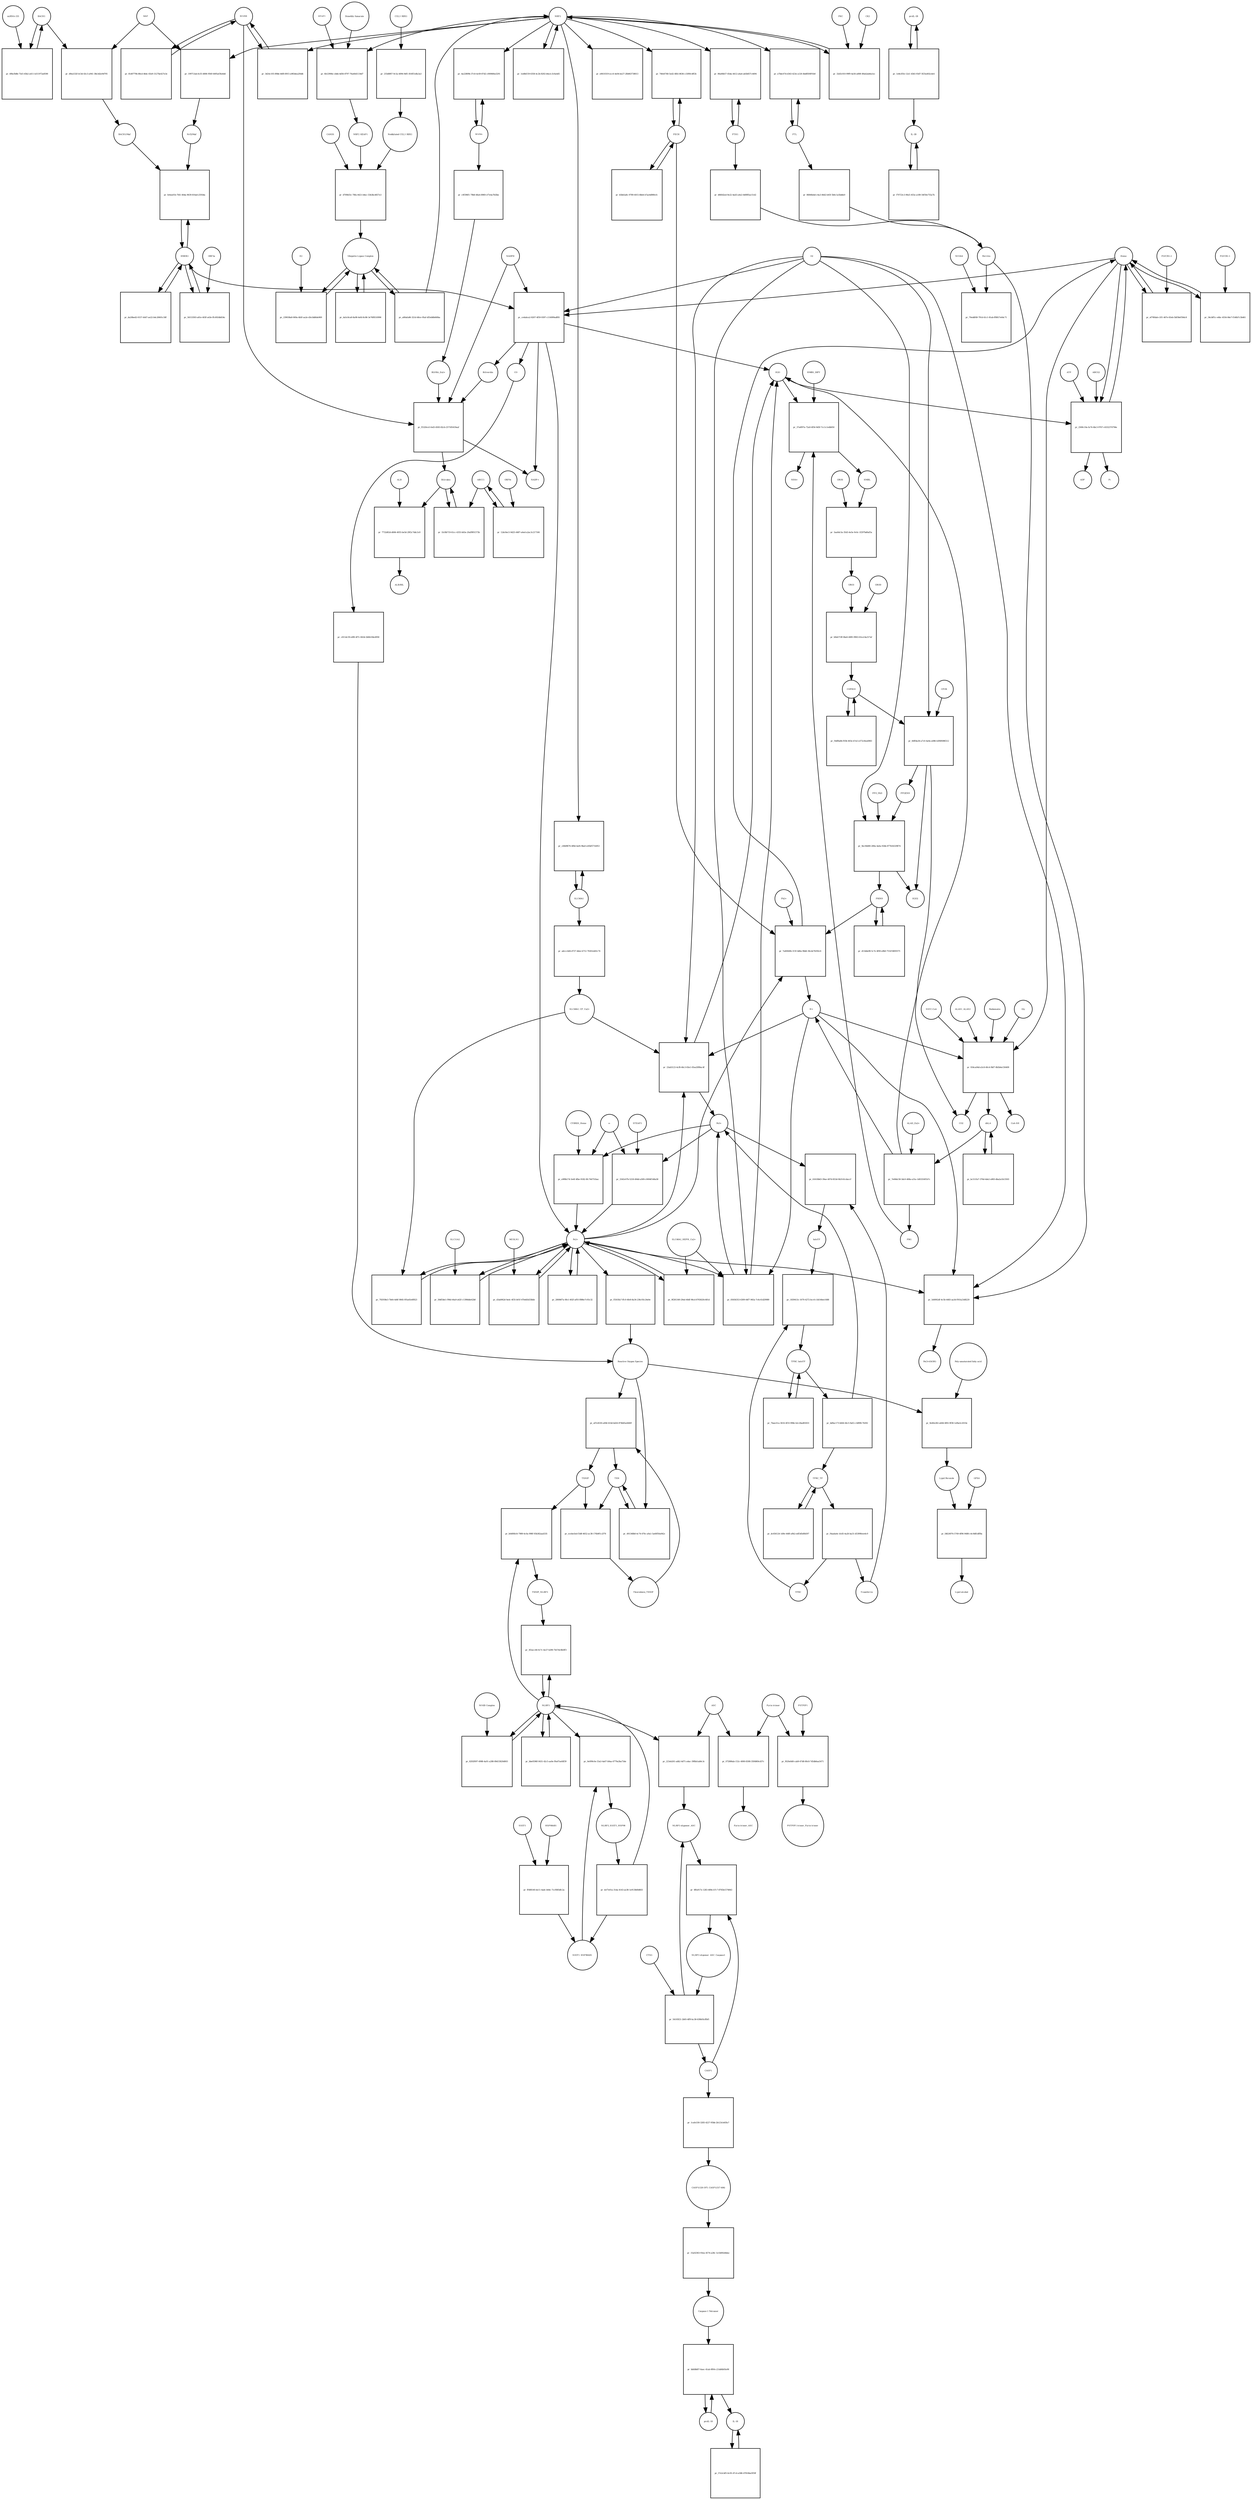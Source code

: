 strict digraph  {
Heme [annotation="urn_miriam_obo.chebi_CHEBI%3A30413", bipartite=0, cls="simple chemical", fontsize=4, label=Heme, shape=circle];
"pr_ce4abca2-8207-4f59-9397-c116099adf85" [annotation="", bipartite=1, cls=process, fontsize=4, label="pr_ce4abca2-8207-4f59-9397-c116099adf85", shape=square];
Biliverdin [annotation="urn_miriam_obo.chebi_CHEBI%3A17033", bipartite=0, cls="simple chemical", fontsize=4, label=Biliverdin, shape=circle];
HMOX1 [annotation="", bipartite=0, cls=macromolecule, fontsize=4, label=HMOX1, shape=circle];
O2 [annotation="urn_miriam_obo.chebi_CHEBI%3A15379", bipartite=0, cls="simple chemical", fontsize=4, label=O2, shape=circle];
NADPH [annotation="urn_miriam_obo.chebi_CHEBI%3A16474", bipartite=0, cls="simple chemical", fontsize=4, label=NADPH, shape=circle];
H2O [annotation="urn_miriam_obo.chebi_CHEBI%3A15377", bipartite=0, cls="simple chemical", fontsize=4, label=H2O, shape=circle];
"Fe2+" [annotation="urn_miriam_obo.chebi_CHEBI%3A29033", bipartite=0, cls="simple chemical", fontsize=4, label="Fe2+", shape=circle];
"NADP+" [annotation="urn_miriam_obo.chebi_CHEBI%3A18009", bipartite=0, cls="simple chemical", fontsize=4, label="NADP+", shape=circle];
CO [annotation="urn_miriam_obo.chebi_CHEBI%3A17245", bipartite=0, cls="simple chemical", fontsize=4, label=CO, shape=circle];
"pr_ef70fdab-c5f1-467e-83eb-5bf58ef59dc8" [annotation="", bipartite=1, cls=process, fontsize=4, label="pr_ef70fdab-c5f1-467e-83eb-5bf58ef59dc8", shape=square];
"FLVCR1-2" [annotation=urn_miriam_uniprot_Q9Y5Y0, bipartite=0, cls=macromolecule, fontsize=4, label="FLVCR1-2", shape=circle];
"pr_f5320ce5-fed3-4583-82cb-257185419aaf" [annotation="", bipartite=1, cls=process, fontsize=4, label="pr_f5320ce5-fed3-4583-82cb-257185419aaf", shape=square];
Bilirubin [annotation="urn_miriam_obo.chebi_CHEBI%3A16990", bipartite=0, cls="simple chemical", fontsize=4, label=Bilirubin, shape=circle];
BLVRB [annotation=urn_miriam_uniprot_P30043, bipartite=0, cls=macromolecule, fontsize=4, label=BLVRB, shape=circle];
"BLVRA_Zn2+" [annotation="urn_miriam_obo.chebi_CHEBI%3A29805|urn_miriam_uniprot_P53004", bipartite=0, cls=complex, fontsize=4, label="BLVRA_Zn2+", shape=circle];
"pr_1b18b719-61cc-4355-b63e-20af9f01573b" [annotation="", bipartite=1, cls=process, fontsize=4, label="pr_1b18b719-61cc-4355-b63e-20af9f01573b", shape=square];
ABCC1 [annotation="", bipartite=0, cls=macromolecule, fontsize=4, label=ABCC1, shape=circle];
"pr_7732d02d-d684-4055-be5d-29f2c7ddc3c8" [annotation="", bipartite=1, cls=process, fontsize=4, label="pr_7732d02d-d684-4055-be5d-29f2c7ddc3c8", shape=square];
ALB [annotation=urn_miriam_uniprot_P02768, bipartite=0, cls=macromolecule, fontsize=4, label=ALB, shape=circle];
"ALB/BIL" [annotation="urn_miriam_uniprot_P02768|urn_miriam_obo.chebi_CHEBI%3A16990", bipartite=0, cls=complex, fontsize=4, label="ALB/BIL", shape=circle];
NRF2 [annotation="", bipartite=0, cls=macromolecule, fontsize=4, label=NRF2, shape=circle];
"pr_199713ab-fe35-4806-956f-6495af3fa6dd" [annotation="", bipartite=1, cls=process, fontsize=4, label="pr_199713ab-fe35-4806-956f-6495af3fa6dd", shape=square];
MAF [annotation=urn_miriam_uniprot_O75444, bipartite=0, cls=macromolecule, fontsize=4, label=MAF, shape=circle];
"Nrf2/Maf" [annotation="", bipartite=0, cls=complex, fontsize=4, label="Nrf2/Maf", shape=circle];
"pr_d9ea532f-b13d-43c3-a941-38e3d2e9d795" [annotation="", bipartite=1, cls=process, fontsize=4, label="pr_d9ea532f-b13d-43c3-a941-38e3d2e9d795", shape=square];
BACH1 [annotation=urn_miriam_uniprot_O14867, bipartite=0, cls=macromolecule, fontsize=4, label=BACH1, shape=circle];
"BACH1/Maf" [annotation="", bipartite=0, cls=complex, fontsize=4, label="BACH1/Maf", shape=circle];
"pr_49bcfb8b-73e5-45b2-a411-b311972a8590" [annotation="", bipartite=1, cls=process, fontsize=4, label="pr_49bcfb8b-73e5-45b2-a411-b311972a8590", shape=square];
"miRNA-155" [annotation=urn_miriam_ncbigene_406947, bipartite=0, cls="nucleic acid feature", fontsize=4, label="miRNA-155", shape=circle];
"pr_fe6ea01b-7fd1-40da-9639-816afc2593da" [annotation="", bipartite=1, cls=process, fontsize=4, label="pr_fe6ea01b-7fd1-40da-9639-816afc2593da", shape=square];
PRIN9 [annotation="urn_miriam_obo.chebi_CHEBI%3A15430", bipartite=0, cls="simple chemical", fontsize=4, label=PRIN9, shape=circle];
"pr_7a40640b-315f-4d6a-9bb6-36cde7b592c6" [annotation="", bipartite=1, cls=process, fontsize=4, label="pr_7a40640b-315f-4d6a-9bb6-36cde7b592c6", shape=square];
FECH [annotation=urn_miriam_uniprot_P22830, bipartite=0, cls=macromolecule, fontsize=4, label=FECH, shape=circle];
"Pb2+" [annotation="urn_miriam_obo.chebi_CHEBI%3A27889", bipartite=0, cls="simple chemical", fontsize=4, label="Pb2+", shape=circle];
"H+" [annotation="urn_miriam_obo.chebi_CHEBI%3A15378", bipartite=0, cls="simple chemical", fontsize=4, label="H+", shape=circle];
"SUCC-CoA" [annotation="urn_miriam_obo.chebi_CHEBI%3A57292", bipartite=0, cls="simple chemical", fontsize=4, label="SUCC-CoA", shape=circle];
"pr_934ca04d-a5c8-40c4-9bf7-8b5b4e156409" [annotation="", bipartite=1, cls=process, fontsize=4, label="pr_934ca04d-a5c8-40c4-9bf7-8b5b4e156409", shape=square];
dALA [annotation="urn_miriam_obo.chebi_CHEBI%3A356416", bipartite=0, cls="simple chemical", fontsize=4, label=dALA, shape=circle];
ALAS1_ALAS2 [annotation="urn_miriam_uniprot_P13196|urn_miriam_uniprot_P22557", bipartite=0, cls=complex, fontsize=4, label=ALAS1_ALAS2, shape=circle];
Panhematin [annotation="urn_miriam_obo.chebi_CHEBI%3A50385", bipartite=0, cls="simple chemical", fontsize=4, label=Panhematin, shape=circle];
Gly [annotation="urn_miriam_obo.chebi_CHEBI%3A57305", bipartite=0, cls="simple chemical", fontsize=4, label=Gly, shape=circle];
"CoA-SH" [annotation="urn_miriam_obo.chebi_CHEBI%3A15346", bipartite=0, cls="simple chemical", fontsize=4, label="CoA-SH", shape=circle];
CO2 [annotation="urn_miriam_obo.chebi_CHEBI%3A16526", bipartite=0, cls="simple chemical", fontsize=4, label=CO2, shape=circle];
"pr_6b12906e-cbbb-4d56-8797-76a40d1134d7" [annotation="", bipartite=1, cls=process, fontsize=4, label="pr_6b12906e-cbbb-4d56-8797-76a40d1134d7", shape=square];
KEAP1 [annotation=urn_miriam_uniprot_Q14145, bipartite=0, cls=macromolecule, fontsize=4, label=KEAP1, shape=circle];
NRF2_KEAP1 [annotation="urn_miriam_uniprot_Q14145|urn_miriam_uniprot_Q16236", bipartite=0, cls=complex, fontsize=4, label=NRF2_KEAP1, shape=circle];
"Dimethly fumarate" [annotation="urn_miriam_obo.chebi_CHEBI%3A76004", bipartite=0, cls="simple chemical", fontsize=4, label="Dimethly fumarate", shape=circle];
"Ubiquitin Ligase Complex" [annotation="urn_miriam_uniprot_Q14145|urn_miriam_uniprot_Q15843|urn_miriam_uniprot_Q13618|urn_miriam_uniprot_P62877|urn_miriam_uniprot_Q16236|urn_miriam_uniprot_P0CG48|urn_miriam_pubmed_19940261|urn_miriam_interpro_IPR000608", bipartite=0, cls=complex, fontsize=4, label="Ubiquitin Ligase Complex", shape=circle];
"pr_da5c8ca8-8a98-4efd-8c86-3e76f8510996" [annotation="", bipartite=1, cls=process, fontsize=4, label="pr_da5c8ca8-8a98-4efd-8c86-3e76f8510996", shape=square];
"pr_7e68dc58-3dc0-408a-a31a-1d03316f1b7c" [annotation="", bipartite=1, cls=process, fontsize=4, label="pr_7e68dc58-3dc0-408a-a31a-1d03316f1b7c", shape=square];
PBG [annotation="urn_miriam_obo.chebi_CHEBI%3A58126", bipartite=0, cls="simple chemical", fontsize=4, label=PBG, shape=circle];
"ALAD_Zn2+" [annotation="urn_miriam_uniprot_P13716|urn_miriam_obo.chebi_CHEBI%3A29105", bipartite=0, cls=complex, fontsize=4, label="ALAD_Zn2+", shape=circle];
"pr_37a6f97a-72a9-4f56-9d5f-7cc1c1edb050" [annotation="", bipartite=1, cls=process, fontsize=4, label="pr_37a6f97a-72a9-4f56-9d5f-7cc1c1edb050", shape=square];
HMBL [annotation="urn_miriam_obo.chebi_CHEBI%3A57845", bipartite=0, cls="simple chemical", fontsize=4, label=HMBL, shape=circle];
HMBS_DIPY [annotation="urn_miriam_obo.chebi_CHEBI%3A36319|urn_miriam_uniprot_P08397", bipartite=0, cls=complex, fontsize=4, label=HMBS_DIPY, shape=circle];
"NH4+" [annotation="urn_miriam_obo.chebi_CHEBI%3A28938", bipartite=0, cls="simple chemical", fontsize=4, label="NH4+", shape=circle];
"pr_3aa0dc5a-35d3-4e5e-9c6c-1f297bd0af5a" [annotation="", bipartite=1, cls=process, fontsize=4, label="pr_3aa0dc5a-35d3-4e5e-9c6c-1f297bd0af5a", shape=square];
URO3 [annotation="urn_miriam_obo.chebi_CHEBI%3A15437", bipartite=0, cls="simple chemical", fontsize=4, label=URO3, shape=circle];
UROS [annotation=urn_miriam_uniprot_P10746, bipartite=0, cls=macromolecule, fontsize=4, label=UROS, shape=circle];
"pr_b9eb719f-0be6-4085-9963-63ca14a317af" [annotation="", bipartite=1, cls=process, fontsize=4, label="pr_b9eb719f-0be6-4085-9963-63ca14a317af", shape=square];
COPRO3 [annotation="urn_miriam_obo.chebi_CHEBI%3A15439", bipartite=0, cls="simple chemical", fontsize=4, label=COPRO3, shape=circle];
UROD [annotation=urn_miriam_uniprot_P06132, bipartite=0, cls=macromolecule, fontsize=4, label=UROD, shape=circle];
"pr_66ffda36-a7c0-4a9a-a086-b3f6f698f212" [annotation="", bipartite=1, cls=process, fontsize=4, label="pr_66ffda36-a7c0-4a9a-a086-b3f6f698f212", shape=square];
PPGEN9 [annotation="urn_miriam_obo.chebi_CHEBI%3A15435", bipartite=0, cls="simple chemical", fontsize=4, label=PPGEN9, shape=circle];
CPOX [annotation=urn_miriam_uniprot_P36551, bipartite=0, cls=macromolecule, fontsize=4, label=CPOX, shape=circle];
H2O2 [annotation="urn_miriam_obo.chebi_CHEBI%3A16240", bipartite=0, cls="simple chemical", fontsize=4, label=H2O2, shape=circle];
"pr_9ec0b480-280a-4a6a-92bb-877b54329874" [annotation="", bipartite=1, cls=process, fontsize=4, label="pr_9ec0b480-280a-4a6a-92bb-877b54329874", shape=square];
PPO_FAD [annotation="urn_miriam_obo.chebi_CHEBI%3A16238|urn_miriam_uniprot_P50336", bipartite=0, cls=complex, fontsize=4, label=PPO_FAD, shape=circle];
"pr_1ed8d159-6358-4c2b-8202-b6a1c3c6a4d5" [annotation="", bipartite=1, cls=process, fontsize=4, label="pr_1ed8d159-6358-4c2b-8202-b6a1c3c6a4d5", shape=square];
"pr_bc511fa7-376d-4de2-a983-dba2a1b13503" [annotation="", bipartite=1, cls="uncertain process", fontsize=4, label="pr_bc511fa7-376d-4de2-a983-dba2a1b13503", shape=square];
"pr_f4df8a8b-f03b-403e-b7a5-e372c8ea6983" [annotation="", bipartite=1, cls="uncertain process", fontsize=4, label="pr_f4df8a8b-f03b-403e-b7a5-e372c8ea6983", shape=square];
"pr_d13dda98-5c7e-4f00-a9b0-751b7d693575" [annotation="", bipartite=1, cls="uncertain process", fontsize=4, label="pr_d13dda98-5c7e-4f00-a9b0-751b7d693575", shape=square];
"Poly-unsaturated fatty acid" [annotation="urn_miriam_obo.chebi_CHEBI%3A26208", bipartite=0, cls="simple chemical", fontsize=4, label="Poly-unsaturated fatty acid", shape=circle];
"pr_9e40e282-ab9d-4f65-9f38-1efba5c2033e" [annotation="", bipartite=1, cls=process, fontsize=4, label="pr_9e40e282-ab9d-4f65-9f38-1efba5c2033e", shape=square];
"Lipid Peroxide" [annotation="urn_miriam_obo.chebi_CHEBI%3A61051", bipartite=0, cls="simple chemical", fontsize=4, label="Lipid Peroxide", shape=circle];
"Reactive Oxygen Species" [annotation="urn_miriam_obo.chebi_CHEBI%3A26523", bipartite=0, cls="simple chemical", fontsize=4, label="Reactive Oxygen Species", shape=circle];
"pr_5d4902df-4c5b-4483-aa3d-f91fa23d8229" [annotation="", bipartite=1, cls=process, fontsize=4, label="pr_5d4902df-4c5b-4483-aa3d-f91fa23d8229", shape=square];
"Fe(3+)O(OH)" [annotation="urn_miriam_obo.chebi_CHEBI%3A78619", bipartite=0, cls="simple chemical", fontsize=4, label="Fe(3+)O(OH)", shape=circle];
Ferritin [annotation=urn_miriam_uniprot_P02794, bipartite=0, cls=complex, fontsize=4, label=Ferritin, shape=circle];
"pr_792938e3-7b64-4d4f-9845-f05a45e6f823" [annotation="", bipartite=1, cls=process, fontsize=4, label="pr_792938e3-7b64-4d4f-9845-f05a45e6f823", shape=square];
"SLC40A1_CP_Cu2+" [annotation="urn_miriam_uniprot_P00450|urn_miriam_uniprot_Q9NP59|urn_miriam_obo.chebi_CHEBI%3A29036", bipartite=0, cls=complex, fontsize=4, label="SLC40A1_CP_Cu2+", shape=circle];
"pr_23ab5123-4cf8-46c3-83e1-05ea5f89ac4f" [annotation="", bipartite=1, cls=process, fontsize=4, label="pr_23ab5123-4cf8-46c3-83e1-05ea5f89ac4f", shape=square];
"Fe3+" [annotation="urn_miriam_obo.chebi_CHEBI%3A29034", bipartite=0, cls="simple chemical", fontsize=4, label="Fe3+", shape=circle];
SLC40A1 [annotation=urn_miriam_ncbigene_30061, bipartite=0, cls="nucleic acid feature", fontsize=4, label=SLC40A1, shape=circle];
"pr_c68d9676-4f8d-4af4-9ba0-e45bf571b953" [annotation="", bipartite=1, cls=process, fontsize=4, label="pr_c68d9676-4f8d-4af4-9ba0-e45bf571b953", shape=square];
FTH1 [annotation=urn_miriam_ncbigene_2495, bipartite=0, cls="nucleic acid feature", fontsize=4, label=FTH1, shape=circle];
"pr_06a66b57-45da-4412-a4a4-ab5b657c4494" [annotation="", bipartite=1, cls=process, fontsize=4, label="pr_06a66b57-45da-4412-a4a4-ab5b657c4494", shape=square];
FTL [annotation=urn_miriam_ncbigene_2512, bipartite=0, cls="nucleic acid feature", fontsize=4, label=FTL, shape=circle];
"pr_a7bbc67d-d343-423e-a126-4bd85f4f91b0" [annotation="", bipartite=1, cls=process, fontsize=4, label="pr_a7bbc67d-d343-423e-a126-4bd85f4f91b0", shape=square];
"pr_d66fd2ed-9e22-4ad3-a4e2-6d0f85ac51d2" [annotation="", bipartite=1, cls=process, fontsize=4, label="pr_d66fd2ed-9e22-4ad3-a4e2-6d0f85ac51d2", shape=square];
"pr_86848ebd-c4a3-46d2-b45f-5b6c1a5bdde0" [annotation="", bipartite=1, cls=process, fontsize=4, label="pr_86848ebd-c4a3-46d2-b45f-5b6c1a5bdde0", shape=square];
"pr_740e6748-5ed2-4fb5-8636-c33f0fc4ff2b" [annotation="", bipartite=1, cls=process, fontsize=4, label="pr_740e6748-5ed2-4fb5-8636-c33f0fc4ff2b", shape=square];
"pr_b5bb5a8c-9789-4015-8bb4-b7ae4d980cfc" [annotation="", bipartite=1, cls=process, fontsize=4, label="pr_b5bb5a8c-9789-4015-8bb4-b7ae4d980cfc", shape=square];
"pr_da20bed2-0157-4447-ae22-b4c20601c58f" [annotation="", bipartite=1, cls=process, fontsize=4, label="pr_da20bed2-0157-4447-ae22-b4c20601c58f", shape=square];
BLVRA [annotation=urn_miriam_ncbigene_644, bipartite=0, cls="nucleic acid feature", fontsize=4, label=BLVRA, shape=circle];
"pr_4a22809b-37c8-4c69-87d2-c000666a5291" [annotation="", bipartite=1, cls=process, fontsize=4, label="pr_4a22809b-37c8-4c69-87d2-c000666a5291", shape=square];
"pr_3d24c105-89bb-44f8-8915-a983dea2f4db" [annotation="", bipartite=1, cls=process, fontsize=4, label="pr_3d24c105-89bb-44f8-8915-a983dea2f4db", shape=square];
"pr_81d0779b-88cd-46dc-83e9-3127be427e3e" [annotation="", bipartite=1, cls=process, fontsize=4, label="pr_81d0779b-88cd-46dc-83e9-3127be427e3e", shape=square];
"pr_c0f396f1-79b8-48a4-8969-cf7e4a7fd3be" [annotation="", bipartite=1, cls=process, fontsize=4, label="pr_c0f396f1-79b8-48a4-8969-cf7e4a7fd3be", shape=square];
"pr_adccc4d4-d727-4dee-b712-70261ebf2c74" [annotation="", bipartite=1, cls=process, fontsize=4, label="pr_adccc4d4-d727-4dee-b712-70261ebf2c74", shape=square];
"pr_70eddf49-791d-41c1-81ab-ff8817e64c71" [annotation="", bipartite=1, cls=process, fontsize=4, label="pr_70eddf49-791d-41c1-81ab-ff8817e64c71", shape=square];
NCOA4 [annotation=urn_miriam_uniprot_Q13772, bipartite=0, cls=macromolecule, fontsize=4, label=NCOA4, shape=circle];
"pr_e9f8b17d-3e4f-4fbe-9182-0fc744751bac" [annotation="", bipartite=1, cls=process, fontsize=4, label="pr_e9f8b17d-3e4f-4fbe-9182-0fc744751bac", shape=square];
CYBRD1_Heme [annotation="urn_miriam_uniprot_Q53TN4|urn_miriam_obo.chebi_CHEBI%3A30413", bipartite=0, cls=complex, fontsize=4, label=CYBRD1_Heme, shape=circle];
"e-" [annotation="urn_miriam_obo.chebi_CHEBI%3A10545", bipartite=0, cls="simple chemical", fontsize=4, label="e-", shape=circle];
"pr_30df3de1-f96d-44a9-a62f-c1398dde42b8" [annotation="", bipartite=1, cls=process, fontsize=4, label="pr_30df3de1-f96d-44a9-a62f-c1398dde42b8", shape=square];
SLC11A2 [annotation=urn_miriam_uniprot_P49281, bipartite=0, cls=macromolecule, fontsize=4, label=SLC11A2, shape=circle];
"pr_fd624974-5749-4f96-9488-c4c9d81dff8a" [annotation="", bipartite=1, cls=process, fontsize=4, label="pr_fd624974-5749-4f96-9488-c4c9d81dff8a", shape=square];
"Lipid alcohol" [annotation="urn_miriam_obo.chebi_CHEBI%3A24026", bipartite=0, cls="simple chemical", fontsize=4, label="Lipid alcohol", shape=circle];
GPX4 [annotation=urn_miriam_uniprot_P36969, bipartite=0, cls=macromolecule, fontsize=4, label=GPX4, shape=circle];
"pr_56153593-a81e-403f-a43e-ffc6924b834c" [annotation="", bipartite=1, cls=process, fontsize=4, label="pr_56153593-a81e-403f-a43e-ffc6924b834c", shape=square];
ORF3a [annotation="urn_miriam_uniprot_P0DTC3|urn_miriam_taxonomy_2697049", bipartite=0, cls=macromolecule, fontsize=4, label=ORF3a, shape=circle];
"pr_f5503fa7-ffc0-4fe8-8a34-236c93c24e0e" [annotation="", bipartite=1, cls=process, fontsize=4, label="pr_f5503fa7-ffc0-4fe8-8a34-236c93c24e0e", shape=square];
"pr_12dc8ec5-9d25-4487-a4ed-a2ac3c217166" [annotation="", bipartite=1, cls=process, fontsize=4, label="pr_12dc8ec5-9d25-4487-a4ed-a2ac3c217166", shape=square];
ORF9c [annotation=urn_miriam_taxonomy_2697049, bipartite=0, cls=macromolecule, fontsize=4, label=ORF9c, shape=circle];
CUL3_RBX1 [annotation="urn_miriam_uniprot_Q13618|urn_miriam_uniprot_P62877", bipartite=0, cls=complex, fontsize=4, label=CUL3_RBX1, shape=circle];
"pr_255d8f67-9c5a-4094-9df1-816f51dfa3a3" [annotation="", bipartite=1, cls=process, fontsize=4, label="pr_255d8f67-9c5a-4094-9df1-816f51dfa3a3", shape=square];
"Neddylated CUL3_RBX1" [annotation="urn_miriam_uniprot_Q15843|urn_miriam_uniprot_Q13618|urn_miriam_uniprot_P62877", bipartite=0, cls=complex, fontsize=4, label="Neddylated CUL3_RBX1", shape=circle];
"pr_e0610319-ecc6-4e04-be27-2fb863738013" [annotation="", bipartite=1, cls=process, fontsize=4, label="pr_e0610319-ecc6-4e04-be27-2fb863738013", shape=square];
"pr_d709b55c-78fa-4421-b4ec-53b3bcd657e3" [annotation="", bipartite=1, cls=process, fontsize=4, label="pr_d709b55c-78fa-4421-b4ec-53b3bcd657e3", shape=square];
CAND1 [annotation=urn_miriam_uniprot_Q86VP6, bipartite=0, cls=macromolecule, fontsize=4, label=CAND1, shape=circle];
E2 [annotation=urn_miriam_interpro_IPR000608, bipartite=0, cls=macromolecule, fontsize=4, label=E2, shape=circle];
"pr_239038a8-069a-4b5f-aa2e-d3e3dd6de969" [annotation="", bipartite=1, cls=process, fontsize=4, label="pr_239038a8-069a-4b5f-aa2e-d3e3dd6de969", shape=square];
"pr_32d3c010-99f9-4a56-a808-49ab2ab6a1ec" [annotation="", bipartite=1, cls=process, fontsize=4, label="pr_32d3c010-99f9-4a56-a808-49ab2ab6a1ec", shape=square];
PKC [annotation="urn_miriam_pubmed_12198130|urn_miriam_interpro_IPR012233", bipartite=0, cls=macromolecule, fontsize=4, label=PKC, shape=circle];
CK2 [annotation="", bipartite=0, cls=macromolecule, fontsize=4, label=CK2, shape=circle];
"pr_34cbff1c-e4bc-4554-84e7-f146b7c3b461" [annotation="", bipartite=1, cls=process, fontsize=4, label="pr_34cbff1c-e4bc-4554-84e7-f146b7c3b461", shape=square];
"FLVCR1-1" [annotation=urn_miriam_uniprot_Q9Y5Y0, bipartite=0, cls=macromolecule, fontsize=4, label="FLVCR1-1", shape=circle];
"pr_2569c10a-fa74-4bc3-9767-c6332374794e" [annotation="", bipartite=1, cls=process, fontsize=4, label="pr_2569c10a-fa74-4bc3-9767-c6332374794e", shape=square];
ABCG2 [annotation=urn_miriam_uniprot_Q9UNQ0, bipartite=0, cls="macromolecule multimer", fontsize=4, label=ABCG2, shape=circle];
ATP [annotation="urn_miriam_obo.chebi_CHEBI%3A30616", bipartite=0, cls="simple chemical", fontsize=4, label=ATP, shape=circle];
Pi [annotation="urn_miriam_obo.chebi_CHEBI%3A18367", bipartite=0, cls="simple chemical", fontsize=4, label=Pi, shape=circle];
ADP [annotation="urn_miriam_obo.chebi_CHEBI%3A456216", bipartite=0, cls="simple chemical", fontsize=4, label=ADP, shape=circle];
"pr_9f281349-29ed-40df-96cd-8765620c481d" [annotation="", bipartite=1, cls=process, fontsize=4, label="pr_9f281349-29ed-40df-96cd-8765620c481d", shape=square];
"SLC40A1_HEPH_Cu2+" [annotation="urn_miriam_uniprot_Q9BQS7|urn_miriam_uniprot_Q9NP59|urn_miriam_obo.chebi_CHEBI%3A28694", bipartite=0, cls=complex, fontsize=4, label="SLC40A1_HEPH_Cu2+", shape=circle];
"pr_05656353-6309-44f7-945a-7c6c41d29989" [annotation="", bipartite=1, cls=process, fontsize=4, label="pr_05656353-6309-44f7-945a-7c6c41d29989", shape=square];
"pr_61618b63-39ae-407d-853d-0b3141cdaccf" [annotation="", bipartite=1, cls=process, fontsize=4, label="pr_61618b63-39ae-407d-853d-0b3141cdaccf", shape=square];
Transferrin [annotation=urn_miriam_uniprot_P02787, bipartite=0, cls=macromolecule, fontsize=4, label=Transferrin, shape=circle];
holoTF [annotation="urn_miriam_uniprot_P02787|urn_miriam_obo.chebi_CHEBI%3A29034", bipartite=0, cls=complex, fontsize=4, label=holoTF, shape=circle];
TFRC [annotation=urn_miriam_uniprot_P02786, bipartite=0, cls="macromolecule multimer", fontsize=4, label=TFRC, shape=circle];
"pr_1839413c-1670-4272-bcc6-c5d146ee1688" [annotation="", bipartite=1, cls=process, fontsize=4, label="pr_1839413c-1670-4272-bcc6-c5d146ee1688", shape=square];
TFRC_holoTF [annotation="urn_miriam_uniprot_P02787|urn_miriam_obo.chebi_CHEBI%3A29034|urn_miriam_uniprot_P02786", bipartite=0, cls=complex, fontsize=4, label=TFRC_holoTF, shape=circle];
"pr_7baecfca-3616-4f33-998e-b2c26ad81833" [annotation="", bipartite=1, cls=process, fontsize=4, label="pr_7baecfca-3616-4f33-998e-b2c26ad81833", shape=square];
"pr_bd9ac173-bfd4-44c5-9af2-c3d99fc7b592" [annotation="", bipartite=1, cls=process, fontsize=4, label="pr_bd9ac173-bfd4-44c5-9af2-c3d99fc7b592", shape=square];
TFRC_TF [annotation="urn_miriam_uniprot_P02787|urn_miriam_uniprot_P02786", bipartite=0, cls=complex, fontsize=4, label=TFRC_TF, shape=circle];
"pr_3343c67b-5218-49dd-a509-c0004f148a58" [annotation="", bipartite=1, cls=process, fontsize=4, label="pr_3343c67b-5218-49dd-a509-c0004f148a58", shape=square];
STEAP3 [annotation=urn_miriam_uniprot_Q658P3, bipartite=0, cls=macromolecule, fontsize=4, label=STEAP3, shape=circle];
"pr_d3ab962d-9a4c-4f35-b01f-47b4d5d33bbb" [annotation="", bipartite=1, cls=process, fontsize=4, label="pr_d3ab962d-9a4c-4f35-b01f-47b4d5d33bbb", shape=square];
MCOLN1 [annotation=urn_miriam_uniprot_Q9GZU1, bipartite=0, cls=macromolecule, fontsize=4, label=MCOLN1, shape=circle];
"pr_28084f7a-0fe1-402f-af93-f886e7c93c32" [annotation="", bipartite=1, cls=process, fontsize=4, label="pr_28084f7a-0fe1-402f-af93-f886e7c93c32", shape=square];
"pr_dc656124-1d9e-448f-a9b2-edf3d5d0b597" [annotation="", bipartite=1, cls=process, fontsize=4, label="pr_dc656124-1d9e-448f-a9b2-edf3d5d0b597", shape=square];
"pr_f4aaba4c-b1d5-4a26-ba31-d5399feee6c9" [annotation="", bipartite=1, cls=process, fontsize=4, label="pr_f4aaba4c-b1d5-4a26-ba31-d5399feee6c9", shape=square];
"pr_a80afa86-321d-48ce-95af-df3eb8b660ba" [annotation="", bipartite=1, cls=process, fontsize=4, label="pr_a80afa86-321d-48ce-95af-df3eb8b660ba", shape=square];
Thioredoxin_TXNIP [annotation="urn_miriam_uniprot_P10599|urn_miriam_uniprot_Q9H3M7", bipartite=0, cls=complex, fontsize=4, label=Thioredoxin_TXNIP, shape=circle];
"pr_af51d530-a49d-414d-bd24-874b65a4440f" [annotation="", bipartite=1, cls=process, fontsize=4, label="pr_af51d530-a49d-414d-bd24-874b65a4440f", shape=square];
TXNIP [annotation=urn_miriam_uniprot_Q9H3M7, bipartite=0, cls=macromolecule, fontsize=4, label=TXNIP, shape=circle];
TXN [annotation=urn_miriam_uniprot_P10599, bipartite=0, cls=macromolecule, fontsize=4, label=TXN, shape=circle];
NLRP3 [annotation=urn_miriam_uniprot_Q96P20, bipartite=0, cls=macromolecule, fontsize=4, label=NLRP3, shape=circle];
"pr_8292f097-4988-4a91-a288-89d15820d003" [annotation="", bipartite=1, cls=process, fontsize=4, label="pr_8292f097-4988-4a91-a288-89d15820d003", shape=square];
"Nf-KB Complex" [annotation="urn_miriam_uniprot_P19838|urn_miriam_uniprot_Q04206|urn_miriam_uniprot_Q00653", bipartite=0, cls=complex, fontsize=4, label="Nf-KB Complex", shape=circle];
"pr_bbe0596f-0431-42c5-aa0e-f9a47aefdf39" [annotation="", bipartite=1, cls=process, fontsize=4, label="pr_bbe0596f-0431-42c5-aa0e-f9a47aefdf39", shape=square];
"pr_491348b8-4c74-470c-a9a1-5a40f50a042c" [annotation="", bipartite=1, cls=process, fontsize=4, label="pr_491348b8-4c74-470c-a9a1-5a40f50a042c", shape=square];
"pr_ecebe5ed-f3d8-4652-ac38-176b9f1c2f76" [annotation="", bipartite=1, cls=process, fontsize=4, label="pr_ecebe5ed-f3d8-4652-ac38-176b9f1c2f76", shape=square];
HSP90AB1 [annotation=urn_miriam_uniprot_P08238, bipartite=0, cls=macromolecule, fontsize=4, label=HSP90AB1, shape=circle];
"pr_ff488140-de11-4adc-b0dc-7ccf685dfc2a" [annotation="", bipartite=1, cls=process, fontsize=4, label="pr_ff488140-de11-4adc-b0dc-7ccf685dfc2a", shape=square];
SUGT1 [annotation=urn_miriam_uniprot_Q9Y2Z0, bipartite=0, cls=macromolecule, fontsize=4, label=SUGT1, shape=circle];
SUGT1_HSP90AB1 [annotation="urn_miriam_uniprot_P08238|urn_miriam_uniprot_Q9Y2Z0", bipartite=0, cls=complex, fontsize=4, label=SUGT1_HSP90AB1, shape=circle];
"pr_0e099c0e-53a3-4a67-b9aa-6779a3ba73de" [annotation="", bipartite=1, cls=process, fontsize=4, label="pr_0e099c0e-53a3-4a67-b9aa-6779a3ba73de", shape=square];
NLRP3_SUGT1_HSP90 [annotation="urn_miriam_uniprot_P08238|urn_miriam_uniprot_Q96P20|urn_miriam_uniprot_Q9Y2Z0", bipartite=0, cls=complex, fontsize=4, label=NLRP3_SUGT1_HSP90, shape=circle];
"pr_b0d00b16-7989-4c0a-998f-93b382aad335" [annotation="", bipartite=1, cls=process, fontsize=4, label="pr_b0d00b16-7989-4c0a-998f-93b382aad335", shape=square];
TXNIP_NLRP3 [annotation="urn_miriam_uniprot_Q9H3M7|urn_miriam_uniprot_Q96P20", bipartite=0, cls=complex, fontsize=4, label=TXNIP_NLRP3, shape=circle];
"pr_223eb261-adb2-4d71-a4ac-39fbb1ab8c3c" [annotation="", bipartite=1, cls=process, fontsize=4, label="pr_223eb261-adb2-4d71-a4ac-39fbb1ab8c3c", shape=square];
ASC [annotation=urn_miriam_uniprot_Q9ULZ3, bipartite=0, cls=macromolecule, fontsize=4, label=ASC, shape=circle];
"NLRP3 oligomer_ASC" [annotation="urn_miriam_uniprot_Q9ULZ3|urn_miriam_obo.chebi_CHEBI%3A36080", bipartite=0, cls=complex, fontsize=4, label="NLRP3 oligomer_ASC", shape=circle];
"pr_8ffa917e-1283-489e-b7c7-8765b1574843" [annotation="", bipartite=1, cls=process, fontsize=4, label="pr_8ffa917e-1283-489e-b7c7-8765b1574843", shape=square];
CASP1 [annotation=urn_miriam_uniprot_P29466, bipartite=0, cls=macromolecule, fontsize=4, label=CASP1, shape=circle];
"NLRP3 oligomer_ASC_Caspase1" [annotation="urn_miriam_uniprot_P29466|urn_miriam_uniprot_Q9ULZ3", bipartite=0, cls=complex, fontsize=4, label="NLRP3 oligomer_ASC_Caspase1", shape=circle];
"pr_072886ab-152c-4000-8308-35f4869cd37c" [annotation="", bipartite=1, cls=process, fontsize=4, label="pr_072886ab-152c-4000-8308-35f4869cd37c", shape=square];
"Pyrin trimer" [annotation=urn_miriam_uniprot_O15553, bipartite=0, cls=complex, fontsize=4, label="Pyrin trimer", shape=circle];
"Pyrin trimer_ASC" [annotation="urn_miriam_uniprot_O15553|urn_miriam_uniprot_Q9ULZ3", bipartite=0, cls=complex, fontsize=4, label="Pyrin trimer_ASC", shape=circle];
"pr_f620e8d0-cab9-47d8-80c8-7d5db6aa5471" [annotation="", bipartite=1, cls=process, fontsize=4, label="pr_f620e8d0-cab9-47d8-80c8-7d5db6aa5471", shape=square];
PSTPIP1 [annotation=urn_miriam_uniprot_O43586, bipartite=0, cls="macromolecule multimer", fontsize=4, label=PSTPIP1, shape=circle];
"PSTPIP1 trimer_Pyrin trimer" [annotation="urn_miriam_uniprot_O15553|urn_miriam_uniprot_O43586", bipartite=0, cls=complex, fontsize=4, label="PSTPIP1 trimer_Pyrin trimer", shape=circle];
"pr_54105f21-2b93-4ff9-bc38-639b93cffbf1" [annotation="", bipartite=1, cls=process, fontsize=4, label="pr_54105f21-2b93-4ff9-bc38-639b93cffbf1", shape=square];
CTSG [annotation=urn_miriam_uniprot_P08311, bipartite=0, cls=macromolecule, fontsize=4, label=CTSG, shape=circle];
"pr_1cafe330-3283-4227-95bb-2b123cb45fa7" [annotation="", bipartite=1, cls=process, fontsize=4, label="pr_1cafe330-3283-4227-95bb-2b123cb45fa7", shape=square];
"CASP1(120-197)_CASP1(317-404)" [annotation=urn_miriam_uniprot_P29466, bipartite=0, cls=complex, fontsize=4, label="CASP1(120-197)_CASP1(317-404)", shape=circle];
"pr_15a02363-93ea-4574-a28c-1e1b692d4dac" [annotation="", bipartite=1, cls=process, fontsize=4, label="pr_15a02363-93ea-4574-a28c-1e1b692d4dac", shape=square];
"Caspase-1 Tetramer" [annotation=urn_miriam_uniprot_P29466, bipartite=0, cls="complex multimer", fontsize=4, label="Caspase-1 Tetramer", shape=circle];
"proIL-1B" [annotation=urn_miriam_uniprot_P01584, bipartite=0, cls=macromolecule, fontsize=4, label="proIL-1B", shape=circle];
"pr_1e8e3f3e-12e1-43b5-93d7-5f25a402cde4" [annotation="", bipartite=1, cls=process, fontsize=4, label="pr_1e8e3f3e-12e1-43b5-93d7-5f25a402cde4", shape=square];
"IL-1B" [annotation=urn_miriam_uniprot_P01584, bipartite=0, cls=macromolecule, fontsize=4, label="IL-1B", shape=circle];
"pr_f70723c3-96e5-455e-a189-54f50e755a7b" [annotation="", bipartite=1, cls="omitted process", fontsize=4, label="pr_f70723c3-96e5-455e-a189-54f50e755a7b", shape=square];
"pr_3f2acc46-0c7c-4e27-b290-7b57dc8b5ff3" [annotation="", bipartite=1, cls=process, fontsize=4, label="pr_3f2acc46-0c7c-4e27-b290-7b57dc8b5ff3", shape=square];
"proIL-18" [annotation=urn_miriam_uniprot_Q14116, bipartite=0, cls=macromolecule, fontsize=4, label="proIL-18", shape=circle];
"pr_bbfd8d07-6aec-41ab-9f04-c21dd4b93e96" [annotation="", bipartite=1, cls=process, fontsize=4, label="pr_bbfd8d07-6aec-41ab-9f04-c21dd4b93e96", shape=square];
"IL-18" [annotation=urn_miriam_uniprot_Q14116, bipartite=0, cls=macromolecule, fontsize=4, label="IL-18", shape=circle];
"pr_57a5cbf5-6c05-47c4-a586-47816ba5f59f" [annotation="", bipartite=1, cls="omitted process", fontsize=4, label="pr_57a5cbf5-6c05-47c4-a586-47816ba5f59f", shape=square];
"pr_c811dc59-e0f6-4f7c-843d-2b0b104e4958" [annotation="", bipartite=1, cls=process, fontsize=4, label="pr_c811dc59-e0f6-4f7c-843d-2b0b104e4958", shape=square];
"pr_dcf7e01a-31da-4143-ae38-1e9138d0d603" [annotation="", bipartite=1, cls=process, fontsize=4, label="pr_dcf7e01a-31da-4143-ae38-1e9138d0d603", shape=square];
Heme -> "pr_ce4abca2-8207-4f59-9397-c116099adf85"  [annotation="", interaction_type=consumption];
Heme -> "pr_ef70fdab-c5f1-467e-83eb-5bf58ef59dc8"  [annotation="", interaction_type=consumption];
Heme -> "pr_934ca04d-a5c8-40c4-9bf7-8b5b4e156409"  [annotation=urn_miriam_pubmed_25446301, interaction_type=inhibition];
Heme -> "pr_34cbff1c-e4bc-4554-84e7-f146b7c3b461"  [annotation="", interaction_type=consumption];
Heme -> "pr_2569c10a-fa74-4bc3-9767-c6332374794e"  [annotation="", interaction_type=consumption];
"pr_ce4abca2-8207-4f59-9397-c116099adf85" -> Biliverdin  [annotation="", interaction_type=production];
"pr_ce4abca2-8207-4f59-9397-c116099adf85" -> H2O  [annotation="", interaction_type=production];
"pr_ce4abca2-8207-4f59-9397-c116099adf85" -> "Fe2+"  [annotation="", interaction_type=production];
"pr_ce4abca2-8207-4f59-9397-c116099adf85" -> "NADP+"  [annotation="", interaction_type=production];
"pr_ce4abca2-8207-4f59-9397-c116099adf85" -> CO  [annotation="", interaction_type=production];
Biliverdin -> "pr_f5320ce5-fed3-4583-82cb-257185419aaf"  [annotation="", interaction_type=consumption];
HMOX1 -> "pr_ce4abca2-8207-4f59-9397-c116099adf85"  [annotation="", interaction_type=catalysis];
HMOX1 -> "pr_fe6ea01b-7fd1-40da-9639-816afc2593da"  [annotation="", interaction_type=consumption];
HMOX1 -> "pr_da20bed2-0157-4447-ae22-b4c20601c58f"  [annotation="", interaction_type=consumption];
HMOX1 -> "pr_56153593-a81e-403f-a43e-ffc6924b834c"  [annotation="", interaction_type=consumption];
O2 -> "pr_ce4abca2-8207-4f59-9397-c116099adf85"  [annotation="", interaction_type=consumption];
O2 -> "pr_66ffda36-a7c0-4a9a-a086-b3f6f698f212"  [annotation="", interaction_type=consumption];
O2 -> "pr_9ec0b480-280a-4a6a-92bb-877b54329874"  [annotation="", interaction_type=consumption];
O2 -> "pr_5d4902df-4c5b-4483-aa3d-f91fa23d8229"  [annotation="", interaction_type=consumption];
O2 -> "pr_23ab5123-4cf8-46c3-83e1-05ea5f89ac4f"  [annotation="", interaction_type=consumption];
O2 -> "pr_05656353-6309-44f7-945a-7c6c41d29989"  [annotation="", interaction_type=consumption];
NADPH -> "pr_ce4abca2-8207-4f59-9397-c116099adf85"  [annotation="", interaction_type=consumption];
NADPH -> "pr_f5320ce5-fed3-4583-82cb-257185419aaf"  [annotation="", interaction_type=consumption];
H2O -> "pr_37a6f97a-72a9-4f56-9d5f-7cc1c1edb050"  [annotation="", interaction_type=consumption];
H2O -> "pr_2569c10a-fa74-4bc3-9767-c6332374794e"  [annotation="", interaction_type=consumption];
"Fe2+" -> "pr_7a40640b-315f-4d6a-9bb6-36cde7b592c6"  [annotation="", interaction_type=consumption];
"Fe2+" -> "pr_5d4902df-4c5b-4483-aa3d-f91fa23d8229"  [annotation="", interaction_type=consumption];
"Fe2+" -> "pr_792938e3-7b64-4d4f-9845-f05a45e6f823"  [annotation="", interaction_type=consumption];
"Fe2+" -> "pr_23ab5123-4cf8-46c3-83e1-05ea5f89ac4f"  [annotation="", interaction_type=consumption];
"Fe2+" -> "pr_30df3de1-f96d-44a9-a62f-c1398dde42b8"  [annotation="", interaction_type=consumption];
"Fe2+" -> "pr_f5503fa7-ffc0-4fe8-8a34-236c93c24e0e"  [annotation="urn_miriam_pubmed_26794443|urn_miriam_pubmed_30692038", interaction_type=catalysis];
"Fe2+" -> "pr_9f281349-29ed-40df-96cd-8765620c481d"  [annotation="", interaction_type=consumption];
"Fe2+" -> "pr_05656353-6309-44f7-945a-7c6c41d29989"  [annotation="", interaction_type=consumption];
"Fe2+" -> "pr_d3ab962d-9a4c-4f35-b01f-47b4d5d33bbb"  [annotation="", interaction_type=consumption];
"Fe2+" -> "pr_28084f7a-0fe1-402f-af93-f886e7c93c32"  [annotation="", interaction_type=consumption];
CO -> "pr_c811dc59-e0f6-4f7c-843d-2b0b104e4958"  [annotation="urn_miriam_pubmed_28356568|urn_miriam_pubmed_25770182", interaction_type=inhibition];
"pr_ef70fdab-c5f1-467e-83eb-5bf58ef59dc8" -> Heme  [annotation="", interaction_type=production];
"FLVCR1-2" -> "pr_ef70fdab-c5f1-467e-83eb-5bf58ef59dc8"  [annotation="", interaction_type=catalysis];
"pr_f5320ce5-fed3-4583-82cb-257185419aaf" -> Bilirubin  [annotation="", interaction_type=production];
"pr_f5320ce5-fed3-4583-82cb-257185419aaf" -> "NADP+"  [annotation="", interaction_type=production];
Bilirubin -> "pr_1b18b719-61cc-4355-b63e-20af9f01573b"  [annotation="", interaction_type=consumption];
Bilirubin -> "pr_7732d02d-d684-4055-be5d-29f2c7ddc3c8"  [annotation="", interaction_type=consumption];
BLVRB -> "pr_f5320ce5-fed3-4583-82cb-257185419aaf"  [annotation="", interaction_type=catalysis];
BLVRB -> "pr_3d24c105-89bb-44f8-8915-a983dea2f4db"  [annotation="", interaction_type=consumption];
BLVRB -> "pr_81d0779b-88cd-46dc-83e9-3127be427e3e"  [annotation="", interaction_type=consumption];
"BLVRA_Zn2+" -> "pr_f5320ce5-fed3-4583-82cb-257185419aaf"  [annotation="", interaction_type=catalysis];
"pr_1b18b719-61cc-4355-b63e-20af9f01573b" -> Bilirubin  [annotation="", interaction_type=production];
ABCC1 -> "pr_1b18b719-61cc-4355-b63e-20af9f01573b"  [annotation="", interaction_type=catalysis];
ABCC1 -> "pr_12dc8ec5-9d25-4487-a4ed-a2ac3c217166"  [annotation="", interaction_type=consumption];
"pr_7732d02d-d684-4055-be5d-29f2c7ddc3c8" -> "ALB/BIL"  [annotation="", interaction_type=production];
ALB -> "pr_7732d02d-d684-4055-be5d-29f2c7ddc3c8"  [annotation="", interaction_type=consumption];
NRF2 -> "pr_199713ab-fe35-4806-956f-6495af3fa6dd"  [annotation="", interaction_type=consumption];
NRF2 -> "pr_6b12906e-cbbb-4d56-8797-76a40d1134d7"  [annotation="", interaction_type=consumption];
NRF2 -> "pr_1ed8d159-6358-4c2b-8202-b6a1c3c6a4d5"  [annotation="", interaction_type=consumption];
NRF2 -> "pr_c68d9676-4f8d-4af4-9ba0-e45bf571b953"  [annotation=urn_miriam_pubmed_30692038, interaction_type=catalysis];
NRF2 -> "pr_06a66b57-45da-4412-a4a4-ab5b657c4494"  [annotation=urn_miriam_pubmed_30692038, interaction_type=catalysis];
NRF2 -> "pr_a7bbc67d-d343-423e-a126-4bd85f4f91b0"  [annotation=urn_miriam_pubmed_30692038, interaction_type=catalysis];
NRF2 -> "pr_740e6748-5ed2-4fb5-8636-c33f0fc4ff2b"  [annotation="urn_miriam_pubmed_30692038|urn_miriam_pubmed_23766848", interaction_type=catalysis];
NRF2 -> "pr_4a22809b-37c8-4c69-87d2-c000666a5291"  [annotation=urn_miriam_pubmed_30692038, interaction_type=catalysis];
NRF2 -> "pr_3d24c105-89bb-44f8-8915-a983dea2f4db"  [annotation=urn_miriam_pubmed_30692038, interaction_type=catalysis];
NRF2 -> "pr_e0610319-ecc6-4e04-be27-2fb863738013"  [annotation="", interaction_type=consumption];
NRF2 -> "pr_32d3c010-99f9-4a56-a808-49ab2ab6a1ec"  [annotation="", interaction_type=consumption];
"pr_199713ab-fe35-4806-956f-6495af3fa6dd" -> "Nrf2/Maf"  [annotation="", interaction_type=production];
MAF -> "pr_199713ab-fe35-4806-956f-6495af3fa6dd"  [annotation="", interaction_type=consumption];
MAF -> "pr_d9ea532f-b13d-43c3-a941-38e3d2e9d795"  [annotation="", interaction_type=consumption];
"Nrf2/Maf" -> "pr_fe6ea01b-7fd1-40da-9639-816afc2593da"  [annotation="urn_miriam_pubmed_10473555|urn_miriam_pubmed_31827672|urn_miriam_pubmed_30692038|urn_miriam_pubmed_29717933", interaction_type=catalysis];
"pr_d9ea532f-b13d-43c3-a941-38e3d2e9d795" -> "BACH1/Maf"  [annotation="", interaction_type=production];
BACH1 -> "pr_d9ea532f-b13d-43c3-a941-38e3d2e9d795"  [annotation="", interaction_type=consumption];
BACH1 -> "pr_49bcfb8b-73e5-45b2-a411-b311972a8590"  [annotation="", interaction_type=consumption];
"BACH1/Maf" -> "pr_fe6ea01b-7fd1-40da-9639-816afc2593da"  [annotation="urn_miriam_pubmed_10473555|urn_miriam_pubmed_31827672|urn_miriam_pubmed_30692038|urn_miriam_pubmed_29717933", interaction_type=inhibition];
"pr_49bcfb8b-73e5-45b2-a411-b311972a8590" -> BACH1  [annotation="", interaction_type=production];
"miRNA-155" -> "pr_49bcfb8b-73e5-45b2-a411-b311972a8590"  [annotation="urn_miriam_pubmed_28082120|urn_miriam_pubmed_21982894", interaction_type=inhibition];
"pr_fe6ea01b-7fd1-40da-9639-816afc2593da" -> HMOX1  [annotation="", interaction_type=production];
PRIN9 -> "pr_7a40640b-315f-4d6a-9bb6-36cde7b592c6"  [annotation="", interaction_type=consumption];
PRIN9 -> "pr_d13dda98-5c7e-4f00-a9b0-751b7d693575"  [annotation="", interaction_type=consumption];
"pr_7a40640b-315f-4d6a-9bb6-36cde7b592c6" -> Heme  [annotation="", interaction_type=production];
"pr_7a40640b-315f-4d6a-9bb6-36cde7b592c6" -> "H+"  [annotation="", interaction_type=production];
FECH -> "pr_7a40640b-315f-4d6a-9bb6-36cde7b592c6"  [annotation="", interaction_type=catalysis];
FECH -> "pr_740e6748-5ed2-4fb5-8636-c33f0fc4ff2b"  [annotation="", interaction_type=consumption];
FECH -> "pr_b5bb5a8c-9789-4015-8bb4-b7ae4d980cfc"  [annotation="", interaction_type=consumption];
"Pb2+" -> "pr_7a40640b-315f-4d6a-9bb6-36cde7b592c6"  [annotation="", interaction_type=inhibition];
"H+" -> "pr_934ca04d-a5c8-40c4-9bf7-8b5b4e156409"  [annotation="", interaction_type=consumption];
"H+" -> "pr_5d4902df-4c5b-4483-aa3d-f91fa23d8229"  [annotation="", interaction_type=consumption];
"H+" -> "pr_23ab5123-4cf8-46c3-83e1-05ea5f89ac4f"  [annotation="", interaction_type=consumption];
"H+" -> "pr_05656353-6309-44f7-945a-7c6c41d29989"  [annotation="", interaction_type=consumption];
"SUCC-CoA" -> "pr_934ca04d-a5c8-40c4-9bf7-8b5b4e156409"  [annotation="", interaction_type=consumption];
"pr_934ca04d-a5c8-40c4-9bf7-8b5b4e156409" -> dALA  [annotation="", interaction_type=production];
"pr_934ca04d-a5c8-40c4-9bf7-8b5b4e156409" -> "CoA-SH"  [annotation="", interaction_type=production];
"pr_934ca04d-a5c8-40c4-9bf7-8b5b4e156409" -> CO2  [annotation="", interaction_type=production];
dALA -> "pr_7e68dc58-3dc0-408a-a31a-1d03316f1b7c"  [annotation="", interaction_type=consumption];
dALA -> "pr_bc511fa7-376d-4de2-a983-dba2a1b13503"  [annotation="", interaction_type=consumption];
ALAS1_ALAS2 -> "pr_934ca04d-a5c8-40c4-9bf7-8b5b4e156409"  [annotation=urn_miriam_pubmed_25446301, interaction_type=catalysis];
Panhematin -> "pr_934ca04d-a5c8-40c4-9bf7-8b5b4e156409"  [annotation=urn_miriam_pubmed_25446301, interaction_type=inhibition];
Gly -> "pr_934ca04d-a5c8-40c4-9bf7-8b5b4e156409"  [annotation="", interaction_type=consumption];
"pr_6b12906e-cbbb-4d56-8797-76a40d1134d7" -> NRF2_KEAP1  [annotation="", interaction_type=production];
KEAP1 -> "pr_6b12906e-cbbb-4d56-8797-76a40d1134d7"  [annotation="", interaction_type=consumption];
NRF2_KEAP1 -> "pr_d709b55c-78fa-4421-b4ec-53b3bcd657e3"  [annotation="", interaction_type=consumption];
"Dimethly fumarate" -> "pr_6b12906e-cbbb-4d56-8797-76a40d1134d7"  [annotation="urn_miriam_pubmed_15282312|urn_miriam_pubmed_20486766|urn_miriam_pubmed_31692987|urn_miriam_pubmed_15572695|urn_miriam_pubmed_32132672", interaction_type=inhibition];
"Ubiquitin Ligase Complex" -> "pr_da5c8ca8-8a98-4efd-8c86-3e76f8510996"  [annotation="", interaction_type=consumption];
"Ubiquitin Ligase Complex" -> "pr_239038a8-069a-4b5f-aa2e-d3e3dd6de969"  [annotation="", interaction_type=consumption];
"Ubiquitin Ligase Complex" -> "pr_a80afa86-321d-48ce-95af-df3eb8b660ba"  [annotation="", interaction_type=consumption];
"pr_da5c8ca8-8a98-4efd-8c86-3e76f8510996" -> "Ubiquitin Ligase Complex"  [annotation="", interaction_type=production];
"pr_7e68dc58-3dc0-408a-a31a-1d03316f1b7c" -> PBG  [annotation="", interaction_type=production];
"pr_7e68dc58-3dc0-408a-a31a-1d03316f1b7c" -> "H+"  [annotation="", interaction_type=production];
"pr_7e68dc58-3dc0-408a-a31a-1d03316f1b7c" -> H2O  [annotation="", interaction_type=production];
PBG -> "pr_37a6f97a-72a9-4f56-9d5f-7cc1c1edb050"  [annotation="", interaction_type=consumption];
"ALAD_Zn2+" -> "pr_7e68dc58-3dc0-408a-a31a-1d03316f1b7c"  [annotation="", interaction_type=catalysis];
"pr_37a6f97a-72a9-4f56-9d5f-7cc1c1edb050" -> HMBL  [annotation="", interaction_type=production];
"pr_37a6f97a-72a9-4f56-9d5f-7cc1c1edb050" -> "NH4+"  [annotation="", interaction_type=production];
HMBL -> "pr_3aa0dc5a-35d3-4e5e-9c6c-1f297bd0af5a"  [annotation="", interaction_type=consumption];
HMBS_DIPY -> "pr_37a6f97a-72a9-4f56-9d5f-7cc1c1edb050"  [annotation="", interaction_type=catalysis];
"pr_3aa0dc5a-35d3-4e5e-9c6c-1f297bd0af5a" -> URO3  [annotation="", interaction_type=production];
URO3 -> "pr_b9eb719f-0be6-4085-9963-63ca14a317af"  [annotation="", interaction_type=consumption];
UROS -> "pr_3aa0dc5a-35d3-4e5e-9c6c-1f297bd0af5a"  [annotation="", interaction_type=catalysis];
"pr_b9eb719f-0be6-4085-9963-63ca14a317af" -> COPRO3  [annotation="", interaction_type=production];
COPRO3 -> "pr_66ffda36-a7c0-4a9a-a086-b3f6f698f212"  [annotation="", interaction_type=consumption];
COPRO3 -> "pr_f4df8a8b-f03b-403e-b7a5-e372c8ea6983"  [annotation="", interaction_type=consumption];
UROD -> "pr_b9eb719f-0be6-4085-9963-63ca14a317af"  [annotation="", interaction_type=catalysis];
"pr_66ffda36-a7c0-4a9a-a086-b3f6f698f212" -> PPGEN9  [annotation="", interaction_type=production];
"pr_66ffda36-a7c0-4a9a-a086-b3f6f698f212" -> CO2  [annotation="", interaction_type=production];
"pr_66ffda36-a7c0-4a9a-a086-b3f6f698f212" -> H2O2  [annotation="", interaction_type=production];
PPGEN9 -> "pr_9ec0b480-280a-4a6a-92bb-877b54329874"  [annotation="", interaction_type=consumption];
CPOX -> "pr_66ffda36-a7c0-4a9a-a086-b3f6f698f212"  [annotation="", interaction_type=catalysis];
"pr_9ec0b480-280a-4a6a-92bb-877b54329874" -> PRIN9  [annotation="", interaction_type=production];
"pr_9ec0b480-280a-4a6a-92bb-877b54329874" -> H2O2  [annotation="", interaction_type=production];
PPO_FAD -> "pr_9ec0b480-280a-4a6a-92bb-877b54329874"  [annotation="", interaction_type=catalysis];
"pr_1ed8d159-6358-4c2b-8202-b6a1c3c6a4d5" -> NRF2  [annotation="", interaction_type=production];
"pr_bc511fa7-376d-4de2-a983-dba2a1b13503" -> dALA  [annotation="", interaction_type=production];
"pr_f4df8a8b-f03b-403e-b7a5-e372c8ea6983" -> COPRO3  [annotation="", interaction_type=production];
"pr_d13dda98-5c7e-4f00-a9b0-751b7d693575" -> PRIN9  [annotation="", interaction_type=production];
"Poly-unsaturated fatty acid" -> "pr_9e40e282-ab9d-4f65-9f38-1efba5c2033e"  [annotation="", interaction_type=consumption];
"pr_9e40e282-ab9d-4f65-9f38-1efba5c2033e" -> "Lipid Peroxide"  [annotation="", interaction_type=production];
"Lipid Peroxide" -> "pr_fd624974-5749-4f96-9488-c4c9d81dff8a"  [annotation="", interaction_type=consumption];
"Reactive Oxygen Species" -> "pr_9e40e282-ab9d-4f65-9f38-1efba5c2033e"  [annotation="urn_miriam_pubmed_26794443|urn_miriam_pubmed_30692038", interaction_type=catalysis];
"Reactive Oxygen Species" -> "pr_af51d530-a49d-414d-bd24-874b65a4440f"  [annotation="", interaction_type="necessary stimulation"];
"Reactive Oxygen Species" -> "pr_491348b8-4c74-470c-a9a1-5a40f50a042c"  [annotation="", interaction_type="necessary stimulation"];
"pr_5d4902df-4c5b-4483-aa3d-f91fa23d8229" -> "Fe(3+)O(OH)"  [annotation="", interaction_type=production];
Ferritin -> "pr_5d4902df-4c5b-4483-aa3d-f91fa23d8229"  [annotation="", interaction_type=catalysis];
Ferritin -> "pr_70eddf49-791d-41c1-81ab-ff8817e64c71"  [annotation="", interaction_type=consumption];
"pr_792938e3-7b64-4d4f-9845-f05a45e6f823" -> "Fe2+"  [annotation="", interaction_type=production];
"SLC40A1_CP_Cu2+" -> "pr_792938e3-7b64-4d4f-9845-f05a45e6f823"  [annotation="", interaction_type=catalysis];
"SLC40A1_CP_Cu2+" -> "pr_23ab5123-4cf8-46c3-83e1-05ea5f89ac4f"  [annotation="", interaction_type=catalysis];
"pr_23ab5123-4cf8-46c3-83e1-05ea5f89ac4f" -> "Fe3+"  [annotation="", interaction_type=production];
"pr_23ab5123-4cf8-46c3-83e1-05ea5f89ac4f" -> H2O  [annotation="", interaction_type=production];
"Fe3+" -> "pr_e9f8b17d-3e4f-4fbe-9182-0fc744751bac"  [annotation="", interaction_type=consumption];
"Fe3+" -> "pr_61618b63-39ae-407d-853d-0b3141cdaccf"  [annotation="", interaction_type=consumption];
"Fe3+" -> "pr_3343c67b-5218-49dd-a509-c0004f148a58"  [annotation="", interaction_type=consumption];
SLC40A1 -> "pr_c68d9676-4f8d-4af4-9ba0-e45bf571b953"  [annotation="", interaction_type=consumption];
SLC40A1 -> "pr_adccc4d4-d727-4dee-b712-70261ebf2c74"  [annotation="", interaction_type=consumption];
"pr_c68d9676-4f8d-4af4-9ba0-e45bf571b953" -> SLC40A1  [annotation="", interaction_type=production];
FTH1 -> "pr_06a66b57-45da-4412-a4a4-ab5b657c4494"  [annotation="", interaction_type=consumption];
FTH1 -> "pr_d66fd2ed-9e22-4ad3-a4e2-6d0f85ac51d2"  [annotation="", interaction_type=consumption];
"pr_06a66b57-45da-4412-a4a4-ab5b657c4494" -> FTH1  [annotation="", interaction_type=production];
FTL -> "pr_a7bbc67d-d343-423e-a126-4bd85f4f91b0"  [annotation="", interaction_type=consumption];
FTL -> "pr_86848ebd-c4a3-46d2-b45f-5b6c1a5bdde0"  [annotation="", interaction_type=consumption];
"pr_a7bbc67d-d343-423e-a126-4bd85f4f91b0" -> FTL  [annotation="", interaction_type=production];
"pr_d66fd2ed-9e22-4ad3-a4e2-6d0f85ac51d2" -> Ferritin  [annotation="", interaction_type=production];
"pr_86848ebd-c4a3-46d2-b45f-5b6c1a5bdde0" -> Ferritin  [annotation="", interaction_type=production];
"pr_740e6748-5ed2-4fb5-8636-c33f0fc4ff2b" -> FECH  [annotation="", interaction_type=production];
"pr_b5bb5a8c-9789-4015-8bb4-b7ae4d980cfc" -> FECH  [annotation="", interaction_type=production];
"pr_da20bed2-0157-4447-ae22-b4c20601c58f" -> HMOX1  [annotation="", interaction_type=production];
BLVRA -> "pr_4a22809b-37c8-4c69-87d2-c000666a5291"  [annotation="", interaction_type=consumption];
BLVRA -> "pr_c0f396f1-79b8-48a4-8969-cf7e4a7fd3be"  [annotation="", interaction_type=consumption];
"pr_4a22809b-37c8-4c69-87d2-c000666a5291" -> BLVRA  [annotation="", interaction_type=production];
"pr_3d24c105-89bb-44f8-8915-a983dea2f4db" -> BLVRB  [annotation="", interaction_type=production];
"pr_81d0779b-88cd-46dc-83e9-3127be427e3e" -> BLVRB  [annotation="", interaction_type=production];
"pr_c0f396f1-79b8-48a4-8969-cf7e4a7fd3be" -> "BLVRA_Zn2+"  [annotation="", interaction_type=production];
"pr_adccc4d4-d727-4dee-b712-70261ebf2c74" -> "SLC40A1_CP_Cu2+"  [annotation="", interaction_type=production];
NCOA4 -> "pr_70eddf49-791d-41c1-81ab-ff8817e64c71"  [annotation=urn_miriam_pubmed_30692038, interaction_type=catalysis];
"pr_e9f8b17d-3e4f-4fbe-9182-0fc744751bac" -> "Fe2+"  [annotation="", interaction_type=production];
CYBRD1_Heme -> "pr_e9f8b17d-3e4f-4fbe-9182-0fc744751bac"  [annotation="", interaction_type=catalysis];
"e-" -> "pr_e9f8b17d-3e4f-4fbe-9182-0fc744751bac"  [annotation="", interaction_type=consumption];
"e-" -> "pr_3343c67b-5218-49dd-a509-c0004f148a58"  [annotation="", interaction_type=consumption];
"pr_30df3de1-f96d-44a9-a62f-c1398dde42b8" -> "Fe2+"  [annotation="", interaction_type=production];
SLC11A2 -> "pr_30df3de1-f96d-44a9-a62f-c1398dde42b8"  [annotation="", interaction_type=catalysis];
"pr_fd624974-5749-4f96-9488-c4c9d81dff8a" -> "Lipid alcohol"  [annotation="", interaction_type=production];
GPX4 -> "pr_fd624974-5749-4f96-9488-c4c9d81dff8a"  [annotation="urn_miriam_pubmed_26794443|urn_miriam_pubmed_30692038", interaction_type=catalysis];
"pr_56153593-a81e-403f-a43e-ffc6924b834c" -> HMOX1  [annotation="", interaction_type=production];
ORF3a -> "pr_56153593-a81e-403f-a43e-ffc6924b834c"  [annotation="urn_miriam_doi_10.1101%2F2020.03.22.002386|urn_miriam_taxonomy_2697049", interaction_type=modulation];
"pr_f5503fa7-ffc0-4fe8-8a34-236c93c24e0e" -> "Reactive Oxygen Species"  [annotation="", interaction_type=production];
"pr_12dc8ec5-9d25-4487-a4ed-a2ac3c217166" -> ABCC1  [annotation="", interaction_type=production];
ORF9c -> "pr_12dc8ec5-9d25-4487-a4ed-a2ac3c217166"  [annotation="urn_miriam_doi_10.1101%2F2020.03.22.002386|urn_miriam_taxonomy_2697049", interaction_type=modulation];
CUL3_RBX1 -> "pr_255d8f67-9c5a-4094-9df1-816f51dfa3a3"  [annotation="", interaction_type=consumption];
"pr_255d8f67-9c5a-4094-9df1-816f51dfa3a3" -> "Neddylated CUL3_RBX1"  [annotation="", interaction_type=production];
"Neddylated CUL3_RBX1" -> "pr_d709b55c-78fa-4421-b4ec-53b3bcd657e3"  [annotation="", interaction_type=consumption];
"pr_d709b55c-78fa-4421-b4ec-53b3bcd657e3" -> "Ubiquitin Ligase Complex"  [annotation="", interaction_type=production];
CAND1 -> "pr_d709b55c-78fa-4421-b4ec-53b3bcd657e3"  [annotation="urn_miriam_pubmed_20486766|urn_miriam_pubmed_31692987|urn_miriam_pubmed_16449638|urn_miriam_pubmed_15572695", interaction_type=inhibition];
E2 -> "pr_239038a8-069a-4b5f-aa2e-d3e3dd6de969"  [annotation="", interaction_type=consumption];
"pr_239038a8-069a-4b5f-aa2e-d3e3dd6de969" -> "Ubiquitin Ligase Complex"  [annotation="", interaction_type=production];
"pr_32d3c010-99f9-4a56-a808-49ab2ab6a1ec" -> NRF2  [annotation="", interaction_type=production];
PKC -> "pr_32d3c010-99f9-4a56-a808-49ab2ab6a1ec"  [annotation="urn_miriam_pubmed_31692987|urn_miriam_pubmed_12198130", interaction_type=catalysis];
CK2 -> "pr_32d3c010-99f9-4a56-a808-49ab2ab6a1ec"  [annotation="urn_miriam_pubmed_31692987|urn_miriam_pubmed_12198130", interaction_type=catalysis];
"pr_34cbff1c-e4bc-4554-84e7-f146b7c3b461" -> Heme  [annotation="", interaction_type=production];
"FLVCR1-1" -> "pr_34cbff1c-e4bc-4554-84e7-f146b7c3b461"  [annotation="", interaction_type=catalysis];
"pr_2569c10a-fa74-4bc3-9767-c6332374794e" -> Heme  [annotation="", interaction_type=production];
"pr_2569c10a-fa74-4bc3-9767-c6332374794e" -> Pi  [annotation="", interaction_type=production];
"pr_2569c10a-fa74-4bc3-9767-c6332374794e" -> ADP  [annotation="", interaction_type=production];
ABCG2 -> "pr_2569c10a-fa74-4bc3-9767-c6332374794e"  [annotation="", interaction_type=catalysis];
ATP -> "pr_2569c10a-fa74-4bc3-9767-c6332374794e"  [annotation="", interaction_type=consumption];
"pr_9f281349-29ed-40df-96cd-8765620c481d" -> "Fe2+"  [annotation="", interaction_type=production];
"SLC40A1_HEPH_Cu2+" -> "pr_9f281349-29ed-40df-96cd-8765620c481d"  [annotation="", interaction_type=catalysis];
"SLC40A1_HEPH_Cu2+" -> "pr_05656353-6309-44f7-945a-7c6c41d29989"  [annotation="", interaction_type=catalysis];
"pr_05656353-6309-44f7-945a-7c6c41d29989" -> "Fe3+"  [annotation="", interaction_type=production];
"pr_05656353-6309-44f7-945a-7c6c41d29989" -> H2O  [annotation="", interaction_type=production];
"pr_61618b63-39ae-407d-853d-0b3141cdaccf" -> holoTF  [annotation="", interaction_type=production];
Transferrin -> "pr_61618b63-39ae-407d-853d-0b3141cdaccf"  [annotation="", interaction_type=consumption];
holoTF -> "pr_1839413c-1670-4272-bcc6-c5d146ee1688"  [annotation="", interaction_type=consumption];
TFRC -> "pr_1839413c-1670-4272-bcc6-c5d146ee1688"  [annotation="", interaction_type=consumption];
"pr_1839413c-1670-4272-bcc6-c5d146ee1688" -> TFRC_holoTF  [annotation="", interaction_type=production];
TFRC_holoTF -> "pr_7baecfca-3616-4f33-998e-b2c26ad81833"  [annotation="", interaction_type=consumption];
TFRC_holoTF -> "pr_bd9ac173-bfd4-44c5-9af2-c3d99fc7b592"  [annotation="", interaction_type=consumption];
"pr_7baecfca-3616-4f33-998e-b2c26ad81833" -> TFRC_holoTF  [annotation="", interaction_type=production];
"pr_bd9ac173-bfd4-44c5-9af2-c3d99fc7b592" -> "Fe3+"  [annotation="", interaction_type=production];
"pr_bd9ac173-bfd4-44c5-9af2-c3d99fc7b592" -> TFRC_TF  [annotation="", interaction_type=production];
TFRC_TF -> "pr_dc656124-1d9e-448f-a9b2-edf3d5d0b597"  [annotation="", interaction_type=consumption];
TFRC_TF -> "pr_f4aaba4c-b1d5-4a26-ba31-d5399feee6c9"  [annotation="", interaction_type=consumption];
"pr_3343c67b-5218-49dd-a509-c0004f148a58" -> "Fe2+"  [annotation="", interaction_type=production];
STEAP3 -> "pr_3343c67b-5218-49dd-a509-c0004f148a58"  [annotation="", interaction_type=catalysis];
"pr_d3ab962d-9a4c-4f35-b01f-47b4d5d33bbb" -> "Fe2+"  [annotation="", interaction_type=production];
MCOLN1 -> "pr_d3ab962d-9a4c-4f35-b01f-47b4d5d33bbb"  [annotation="", interaction_type=catalysis];
"pr_28084f7a-0fe1-402f-af93-f886e7c93c32" -> "Fe2+"  [annotation="", interaction_type=production];
"pr_dc656124-1d9e-448f-a9b2-edf3d5d0b597" -> TFRC_TF  [annotation="", interaction_type=production];
"pr_f4aaba4c-b1d5-4a26-ba31-d5399feee6c9" -> TFRC  [annotation="", interaction_type=production];
"pr_f4aaba4c-b1d5-4a26-ba31-d5399feee6c9" -> Transferrin  [annotation="", interaction_type=production];
"pr_a80afa86-321d-48ce-95af-df3eb8b660ba" -> "Ubiquitin Ligase Complex"  [annotation="", interaction_type=production];
"pr_a80afa86-321d-48ce-95af-df3eb8b660ba" -> NRF2  [annotation="", interaction_type=production];
Thioredoxin_TXNIP -> "pr_af51d530-a49d-414d-bd24-874b65a4440f"  [annotation="", interaction_type=consumption];
"pr_af51d530-a49d-414d-bd24-874b65a4440f" -> TXNIP  [annotation="", interaction_type=production];
"pr_af51d530-a49d-414d-bd24-874b65a4440f" -> TXN  [annotation="", interaction_type=production];
TXNIP -> "pr_ecebe5ed-f3d8-4652-ac38-176b9f1c2f76"  [annotation="", interaction_type=consumption];
TXNIP -> "pr_b0d00b16-7989-4c0a-998f-93b382aad335"  [annotation="", interaction_type=consumption];
TXN -> "pr_491348b8-4c74-470c-a9a1-5a40f50a042c"  [annotation="", interaction_type=consumption];
TXN -> "pr_ecebe5ed-f3d8-4652-ac38-176b9f1c2f76"  [annotation="", interaction_type=consumption];
NLRP3 -> "pr_8292f097-4988-4a91-a288-89d15820d003"  [annotation="", interaction_type=consumption];
NLRP3 -> "pr_bbe0596f-0431-42c5-aa0e-f9a47aefdf39"  [annotation="", interaction_type=consumption];
NLRP3 -> "pr_0e099c0e-53a3-4a67-b9aa-6779a3ba73de"  [annotation="", interaction_type=consumption];
NLRP3 -> "pr_b0d00b16-7989-4c0a-998f-93b382aad335"  [annotation="", interaction_type=consumption];
NLRP3 -> "pr_223eb261-adb2-4d71-a4ac-39fbb1ab8c3c"  [annotation="", interaction_type=consumption];
NLRP3 -> "pr_3f2acc46-0c7c-4e27-b290-7b57dc8b5ff3"  [annotation="", interaction_type=consumption];
"pr_8292f097-4988-4a91-a288-89d15820d003" -> NLRP3  [annotation="", interaction_type=production];
"Nf-KB Complex" -> "pr_8292f097-4988-4a91-a288-89d15820d003"  [annotation="", interaction_type=catalysis];
"pr_bbe0596f-0431-42c5-aa0e-f9a47aefdf39" -> NLRP3  [annotation="", interaction_type=production];
"pr_491348b8-4c74-470c-a9a1-5a40f50a042c" -> TXN  [annotation="", interaction_type=production];
"pr_ecebe5ed-f3d8-4652-ac38-176b9f1c2f76" -> Thioredoxin_TXNIP  [annotation="", interaction_type=production];
HSP90AB1 -> "pr_ff488140-de11-4adc-b0dc-7ccf685dfc2a"  [annotation="", interaction_type=consumption];
"pr_ff488140-de11-4adc-b0dc-7ccf685dfc2a" -> SUGT1_HSP90AB1  [annotation="", interaction_type=production];
SUGT1 -> "pr_ff488140-de11-4adc-b0dc-7ccf685dfc2a"  [annotation="", interaction_type=consumption];
SUGT1_HSP90AB1 -> "pr_0e099c0e-53a3-4a67-b9aa-6779a3ba73de"  [annotation="", interaction_type=consumption];
"pr_0e099c0e-53a3-4a67-b9aa-6779a3ba73de" -> NLRP3_SUGT1_HSP90  [annotation="", interaction_type=production];
NLRP3_SUGT1_HSP90 -> "pr_dcf7e01a-31da-4143-ae38-1e9138d0d603"  [annotation="", interaction_type=consumption];
"pr_b0d00b16-7989-4c0a-998f-93b382aad335" -> TXNIP_NLRP3  [annotation="", interaction_type=production];
TXNIP_NLRP3 -> "pr_3f2acc46-0c7c-4e27-b290-7b57dc8b5ff3"  [annotation="urn_miriam_pubmed_29789363|urn_miriam_pubmed_28741645|urn_miriam_pubmed_26331680|urn_miriam_doi_10.1016%2Fj.immuni.2009.02.005|urn_miriam_doi_10.3389%2Ffimmu.2020.01030|urn_miriam_pubmed_25770182|urn_miriam_pubmed_28356568|urn_miriam_pubmed_25847972", interaction_type="necessary stimulation"];
"pr_223eb261-adb2-4d71-a4ac-39fbb1ab8c3c" -> "NLRP3 oligomer_ASC"  [annotation="", interaction_type=production];
ASC -> "pr_223eb261-adb2-4d71-a4ac-39fbb1ab8c3c"  [annotation="", interaction_type=consumption];
ASC -> "pr_072886ab-152c-4000-8308-35f4869cd37c"  [annotation="", interaction_type=consumption];
"NLRP3 oligomer_ASC" -> "pr_8ffa917e-1283-489e-b7c7-8765b1574843"  [annotation="", interaction_type=consumption];
"pr_8ffa917e-1283-489e-b7c7-8765b1574843" -> "NLRP3 oligomer_ASC_Caspase1"  [annotation="", interaction_type=production];
CASP1 -> "pr_8ffa917e-1283-489e-b7c7-8765b1574843"  [annotation="", interaction_type=consumption];
CASP1 -> "pr_1cafe330-3283-4227-95bb-2b123cb45fa7"  [annotation="", interaction_type=consumption];
"NLRP3 oligomer_ASC_Caspase1" -> "pr_54105f21-2b93-4ff9-bc38-639b93cffbf1"  [annotation="", interaction_type=consumption];
"pr_072886ab-152c-4000-8308-35f4869cd37c" -> "Pyrin trimer_ASC"  [annotation="", interaction_type=production];
"Pyrin trimer" -> "pr_072886ab-152c-4000-8308-35f4869cd37c"  [annotation="", interaction_type=consumption];
"Pyrin trimer" -> "pr_f620e8d0-cab9-47d8-80c8-7d5db6aa5471"  [annotation="", interaction_type=consumption];
"pr_f620e8d0-cab9-47d8-80c8-7d5db6aa5471" -> "PSTPIP1 trimer_Pyrin trimer"  [annotation="", interaction_type=production];
PSTPIP1 -> "pr_f620e8d0-cab9-47d8-80c8-7d5db6aa5471"  [annotation="", interaction_type=consumption];
"pr_54105f21-2b93-4ff9-bc38-639b93cffbf1" -> CASP1  [annotation="", interaction_type=production];
"pr_54105f21-2b93-4ff9-bc38-639b93cffbf1" -> "NLRP3 oligomer_ASC"  [annotation="", interaction_type=production];
CTSG -> "pr_54105f21-2b93-4ff9-bc38-639b93cffbf1"  [annotation="", interaction_type=catalysis];
"pr_1cafe330-3283-4227-95bb-2b123cb45fa7" -> "CASP1(120-197)_CASP1(317-404)"  [annotation="", interaction_type=production];
"CASP1(120-197)_CASP1(317-404)" -> "pr_15a02363-93ea-4574-a28c-1e1b692d4dac"  [annotation="", interaction_type=consumption];
"pr_15a02363-93ea-4574-a28c-1e1b692d4dac" -> "Caspase-1 Tetramer"  [annotation="", interaction_type=production];
"Caspase-1 Tetramer" -> "pr_bbfd8d07-6aec-41ab-9f04-c21dd4b93e96"  [annotation="", interaction_type=catalysis];
"proIL-1B" -> "pr_1e8e3f3e-12e1-43b5-93d7-5f25a402cde4"  [annotation="", interaction_type=consumption];
"pr_1e8e3f3e-12e1-43b5-93d7-5f25a402cde4" -> "IL-1B"  [annotation="", interaction_type=production];
"pr_1e8e3f3e-12e1-43b5-93d7-5f25a402cde4" -> "proIL-1B"  [annotation="", interaction_type=production];
"IL-1B" -> "pr_f70723c3-96e5-455e-a189-54f50e755a7b"  [annotation="", interaction_type=consumption];
"pr_f70723c3-96e5-455e-a189-54f50e755a7b" -> "IL-1B"  [annotation="", interaction_type=production];
"pr_3f2acc46-0c7c-4e27-b290-7b57dc8b5ff3" -> NLRP3  [annotation="", interaction_type=production];
"proIL-18" -> "pr_bbfd8d07-6aec-41ab-9f04-c21dd4b93e96"  [annotation="", interaction_type=consumption];
"pr_bbfd8d07-6aec-41ab-9f04-c21dd4b93e96" -> "IL-18"  [annotation="", interaction_type=production];
"pr_bbfd8d07-6aec-41ab-9f04-c21dd4b93e96" -> "proIL-18"  [annotation="", interaction_type=production];
"IL-18" -> "pr_57a5cbf5-6c05-47c4-a586-47816ba5f59f"  [annotation="", interaction_type=consumption];
"pr_57a5cbf5-6c05-47c4-a586-47816ba5f59f" -> "IL-18"  [annotation="", interaction_type=production];
"pr_c811dc59-e0f6-4f7c-843d-2b0b104e4958" -> "Reactive Oxygen Species"  [annotation="", interaction_type=production];
"pr_dcf7e01a-31da-4143-ae38-1e9138d0d603" -> NLRP3  [annotation="", interaction_type=production];
"pr_dcf7e01a-31da-4143-ae38-1e9138d0d603" -> SUGT1_HSP90AB1  [annotation="", interaction_type=production];
}
